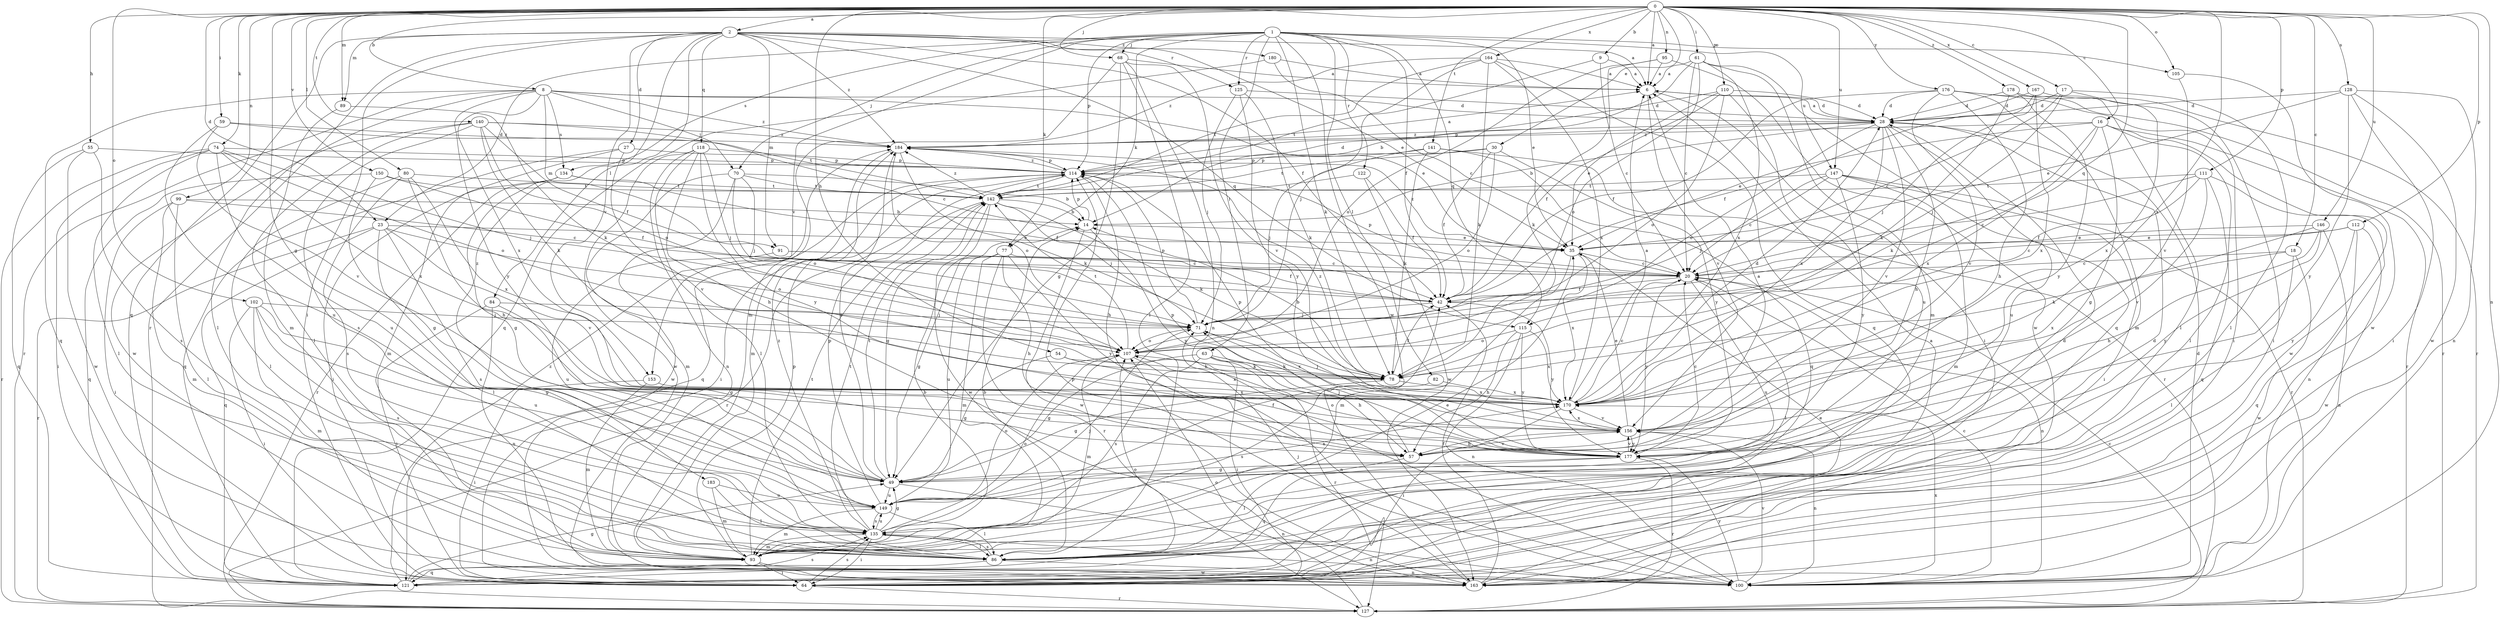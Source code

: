 strict digraph  {
0;
1;
2;
6;
8;
9;
14;
16;
17;
18;
20;
23;
27;
28;
30;
35;
42;
49;
54;
55;
57;
59;
61;
63;
64;
68;
70;
71;
74;
77;
78;
80;
82;
84;
86;
89;
91;
93;
95;
99;
100;
102;
105;
107;
110;
111;
112;
114;
115;
118;
121;
122;
125;
127;
128;
134;
135;
140;
141;
142;
146;
147;
149;
150;
153;
156;
163;
164;
167;
170;
176;
177;
178;
180;
183;
184;
0 -> 2  [label=a];
0 -> 6  [label=a];
0 -> 8  [label=b];
0 -> 9  [label=b];
0 -> 16  [label=c];
0 -> 17  [label=c];
0 -> 18  [label=c];
0 -> 23  [label=d];
0 -> 30  [label=e];
0 -> 49  [label=g];
0 -> 54  [label=h];
0 -> 55  [label=h];
0 -> 59  [label=i];
0 -> 61  [label=i];
0 -> 68  [label=j];
0 -> 74  [label=k];
0 -> 77  [label=k];
0 -> 80  [label=l];
0 -> 89  [label=m];
0 -> 95  [label=n];
0 -> 99  [label=n];
0 -> 100  [label=n];
0 -> 102  [label=o];
0 -> 105  [label=o];
0 -> 110  [label=p];
0 -> 111  [label=p];
0 -> 112  [label=p];
0 -> 115  [label=q];
0 -> 128  [label=s];
0 -> 140  [label=t];
0 -> 141  [label=t];
0 -> 146  [label=u];
0 -> 147  [label=u];
0 -> 150  [label=v];
0 -> 164  [label=x];
0 -> 167  [label=x];
0 -> 170  [label=x];
0 -> 176  [label=y];
0 -> 178  [label=z];
1 -> 23  [label=d];
1 -> 35  [label=e];
1 -> 42  [label=f];
1 -> 63  [label=i];
1 -> 68  [label=j];
1 -> 70  [label=j];
1 -> 77  [label=k];
1 -> 78  [label=k];
1 -> 82  [label=l];
1 -> 105  [label=o];
1 -> 114  [label=p];
1 -> 115  [label=q];
1 -> 122  [label=r];
1 -> 125  [label=r];
1 -> 134  [label=s];
1 -> 147  [label=u];
1 -> 153  [label=v];
1 -> 163  [label=w];
2 -> 6  [label=a];
2 -> 27  [label=d];
2 -> 35  [label=e];
2 -> 42  [label=f];
2 -> 64  [label=i];
2 -> 84  [label=l];
2 -> 89  [label=m];
2 -> 91  [label=m];
2 -> 115  [label=q];
2 -> 118  [label=q];
2 -> 121  [label=q];
2 -> 125  [label=r];
2 -> 127  [label=r];
2 -> 153  [label=v];
2 -> 180  [label=z];
2 -> 183  [label=z];
2 -> 184  [label=z];
6 -> 28  [label=d];
6 -> 64  [label=i];
6 -> 156  [label=v];
8 -> 28  [label=d];
8 -> 35  [label=e];
8 -> 70  [label=j];
8 -> 86  [label=l];
8 -> 91  [label=m];
8 -> 121  [label=q];
8 -> 127  [label=r];
8 -> 134  [label=s];
8 -> 170  [label=x];
8 -> 177  [label=y];
8 -> 184  [label=z];
9 -> 6  [label=a];
9 -> 20  [label=c];
9 -> 142  [label=t];
14 -> 35  [label=e];
14 -> 114  [label=p];
14 -> 163  [label=w];
14 -> 177  [label=y];
16 -> 35  [label=e];
16 -> 49  [label=g];
16 -> 78  [label=k];
16 -> 86  [label=l];
16 -> 127  [label=r];
16 -> 163  [label=w];
16 -> 170  [label=x];
16 -> 184  [label=z];
17 -> 20  [label=c];
17 -> 28  [label=d];
17 -> 71  [label=j];
17 -> 86  [label=l];
17 -> 170  [label=x];
18 -> 20  [label=c];
18 -> 86  [label=l];
18 -> 163  [label=w];
18 -> 170  [label=x];
20 -> 42  [label=f];
20 -> 86  [label=l];
20 -> 100  [label=n];
20 -> 114  [label=p];
20 -> 149  [label=u];
20 -> 177  [label=y];
23 -> 35  [label=e];
23 -> 86  [label=l];
23 -> 107  [label=o];
23 -> 121  [label=q];
23 -> 127  [label=r];
23 -> 135  [label=s];
23 -> 156  [label=v];
27 -> 93  [label=m];
27 -> 114  [label=p];
27 -> 121  [label=q];
27 -> 156  [label=v];
28 -> 6  [label=a];
28 -> 14  [label=b];
28 -> 57  [label=h];
28 -> 107  [label=o];
28 -> 149  [label=u];
28 -> 156  [label=v];
28 -> 170  [label=x];
28 -> 184  [label=z];
30 -> 42  [label=f];
30 -> 107  [label=o];
30 -> 114  [label=p];
30 -> 142  [label=t];
30 -> 177  [label=y];
35 -> 20  [label=c];
35 -> 93  [label=m];
35 -> 170  [label=x];
35 -> 184  [label=z];
42 -> 71  [label=j];
42 -> 177  [label=y];
49 -> 100  [label=n];
49 -> 142  [label=t];
49 -> 149  [label=u];
49 -> 170  [label=x];
49 -> 184  [label=z];
54 -> 49  [label=g];
54 -> 78  [label=k];
54 -> 170  [label=x];
55 -> 114  [label=p];
55 -> 121  [label=q];
55 -> 135  [label=s];
55 -> 163  [label=w];
57 -> 6  [label=a];
57 -> 71  [label=j];
57 -> 86  [label=l];
57 -> 156  [label=v];
59 -> 142  [label=t];
59 -> 149  [label=u];
59 -> 156  [label=v];
59 -> 184  [label=z];
61 -> 6  [label=a];
61 -> 14  [label=b];
61 -> 20  [label=c];
61 -> 93  [label=m];
61 -> 107  [label=o];
61 -> 121  [label=q];
61 -> 170  [label=x];
63 -> 49  [label=g];
63 -> 57  [label=h];
63 -> 64  [label=i];
63 -> 78  [label=k];
63 -> 127  [label=r];
63 -> 135  [label=s];
64 -> 127  [label=r];
64 -> 135  [label=s];
68 -> 6  [label=a];
68 -> 49  [label=g];
68 -> 86  [label=l];
68 -> 93  [label=m];
68 -> 100  [label=n];
68 -> 156  [label=v];
70 -> 14  [label=b];
70 -> 71  [label=j];
70 -> 93  [label=m];
70 -> 107  [label=o];
70 -> 142  [label=t];
70 -> 163  [label=w];
71 -> 107  [label=o];
71 -> 114  [label=p];
71 -> 170  [label=x];
74 -> 64  [label=i];
74 -> 71  [label=j];
74 -> 86  [label=l];
74 -> 107  [label=o];
74 -> 114  [label=p];
74 -> 127  [label=r];
74 -> 149  [label=u];
74 -> 170  [label=x];
77 -> 20  [label=c];
77 -> 49  [label=g];
77 -> 57  [label=h];
77 -> 93  [label=m];
77 -> 127  [label=r];
77 -> 149  [label=u];
77 -> 177  [label=y];
78 -> 14  [label=b];
78 -> 42  [label=f];
78 -> 49  [label=g];
78 -> 170  [label=x];
80 -> 57  [label=h];
80 -> 86  [label=l];
80 -> 135  [label=s];
80 -> 142  [label=t];
80 -> 170  [label=x];
82 -> 135  [label=s];
82 -> 170  [label=x];
84 -> 49  [label=g];
84 -> 64  [label=i];
84 -> 71  [label=j];
84 -> 100  [label=n];
86 -> 14  [label=b];
86 -> 28  [label=d];
86 -> 100  [label=n];
86 -> 121  [label=q];
86 -> 135  [label=s];
89 -> 78  [label=k];
89 -> 93  [label=m];
91 -> 20  [label=c];
91 -> 42  [label=f];
91 -> 149  [label=u];
93 -> 14  [label=b];
93 -> 28  [label=d];
93 -> 35  [label=e];
93 -> 64  [label=i];
93 -> 114  [label=p];
93 -> 142  [label=t];
93 -> 163  [label=w];
95 -> 6  [label=a];
95 -> 78  [label=k];
95 -> 107  [label=o];
95 -> 163  [label=w];
99 -> 14  [label=b];
99 -> 20  [label=c];
99 -> 64  [label=i];
99 -> 86  [label=l];
99 -> 93  [label=m];
100 -> 20  [label=c];
100 -> 28  [label=d];
100 -> 114  [label=p];
100 -> 156  [label=v];
100 -> 170  [label=x];
100 -> 177  [label=y];
102 -> 49  [label=g];
102 -> 64  [label=i];
102 -> 71  [label=j];
102 -> 93  [label=m];
102 -> 135  [label=s];
102 -> 149  [label=u];
105 -> 156  [label=v];
105 -> 163  [label=w];
107 -> 78  [label=k];
107 -> 93  [label=m];
107 -> 100  [label=n];
107 -> 142  [label=t];
110 -> 28  [label=d];
110 -> 35  [label=e];
110 -> 42  [label=f];
110 -> 107  [label=o];
110 -> 114  [label=p];
110 -> 149  [label=u];
111 -> 20  [label=c];
111 -> 42  [label=f];
111 -> 100  [label=n];
111 -> 121  [label=q];
111 -> 142  [label=t];
111 -> 156  [label=v];
112 -> 20  [label=c];
112 -> 35  [label=e];
112 -> 121  [label=q];
112 -> 163  [label=w];
112 -> 177  [label=y];
114 -> 28  [label=d];
114 -> 57  [label=h];
114 -> 64  [label=i];
114 -> 121  [label=q];
114 -> 142  [label=t];
114 -> 184  [label=z];
115 -> 57  [label=h];
115 -> 100  [label=n];
115 -> 107  [label=o];
115 -> 170  [label=x];
115 -> 177  [label=y];
118 -> 57  [label=h];
118 -> 71  [label=j];
118 -> 86  [label=l];
118 -> 100  [label=n];
118 -> 114  [label=p];
118 -> 163  [label=w];
118 -> 177  [label=y];
121 -> 6  [label=a];
121 -> 49  [label=g];
121 -> 107  [label=o];
121 -> 135  [label=s];
121 -> 184  [label=z];
122 -> 42  [label=f];
122 -> 142  [label=t];
122 -> 163  [label=w];
125 -> 28  [label=d];
125 -> 71  [label=j];
125 -> 78  [label=k];
125 -> 177  [label=y];
127 -> 20  [label=c];
127 -> 107  [label=o];
128 -> 28  [label=d];
128 -> 35  [label=e];
128 -> 64  [label=i];
128 -> 100  [label=n];
128 -> 163  [label=w];
128 -> 177  [label=y];
134 -> 42  [label=f];
134 -> 49  [label=g];
134 -> 64  [label=i];
134 -> 127  [label=r];
134 -> 142  [label=t];
135 -> 49  [label=g];
135 -> 64  [label=i];
135 -> 71  [label=j];
135 -> 86  [label=l];
135 -> 93  [label=m];
135 -> 100  [label=n];
135 -> 107  [label=o];
135 -> 142  [label=t];
135 -> 149  [label=u];
135 -> 184  [label=z];
140 -> 20  [label=c];
140 -> 42  [label=f];
140 -> 78  [label=k];
140 -> 86  [label=l];
140 -> 107  [label=o];
140 -> 135  [label=s];
140 -> 163  [label=w];
140 -> 184  [label=z];
141 -> 71  [label=j];
141 -> 78  [label=k];
141 -> 114  [label=p];
141 -> 121  [label=q];
141 -> 127  [label=r];
142 -> 14  [label=b];
142 -> 49  [label=g];
142 -> 71  [label=j];
142 -> 78  [label=k];
142 -> 127  [label=r];
142 -> 163  [label=w];
142 -> 184  [label=z];
146 -> 35  [label=e];
146 -> 57  [label=h];
146 -> 78  [label=k];
146 -> 100  [label=n];
146 -> 177  [label=y];
147 -> 20  [label=c];
147 -> 64  [label=i];
147 -> 71  [label=j];
147 -> 93  [label=m];
147 -> 127  [label=r];
147 -> 142  [label=t];
147 -> 177  [label=y];
149 -> 42  [label=f];
149 -> 86  [label=l];
149 -> 93  [label=m];
149 -> 107  [label=o];
149 -> 114  [label=p];
149 -> 135  [label=s];
150 -> 42  [label=f];
150 -> 49  [label=g];
150 -> 121  [label=q];
150 -> 142  [label=t];
153 -> 64  [label=i];
153 -> 93  [label=m];
153 -> 170  [label=x];
156 -> 35  [label=e];
156 -> 57  [label=h];
156 -> 100  [label=n];
156 -> 114  [label=p];
156 -> 170  [label=x];
156 -> 177  [label=y];
163 -> 35  [label=e];
163 -> 42  [label=f];
163 -> 71  [label=j];
164 -> 6  [label=a];
164 -> 71  [label=j];
164 -> 78  [label=k];
164 -> 121  [label=q];
164 -> 142  [label=t];
164 -> 170  [label=x];
164 -> 184  [label=z];
167 -> 28  [label=d];
167 -> 42  [label=f];
167 -> 71  [label=j];
167 -> 127  [label=r];
167 -> 170  [label=x];
170 -> 6  [label=a];
170 -> 20  [label=c];
170 -> 28  [label=d];
170 -> 64  [label=i];
170 -> 71  [label=j];
170 -> 156  [label=v];
170 -> 184  [label=z];
176 -> 28  [label=d];
176 -> 42  [label=f];
176 -> 57  [label=h];
176 -> 64  [label=i];
176 -> 93  [label=m];
176 -> 127  [label=r];
176 -> 156  [label=v];
177 -> 20  [label=c];
177 -> 49  [label=g];
177 -> 107  [label=o];
177 -> 114  [label=p];
177 -> 121  [label=q];
177 -> 127  [label=r];
177 -> 156  [label=v];
178 -> 28  [label=d];
178 -> 64  [label=i];
178 -> 78  [label=k];
178 -> 86  [label=l];
178 -> 177  [label=y];
180 -> 6  [label=a];
180 -> 20  [label=c];
180 -> 121  [label=q];
183 -> 86  [label=l];
183 -> 93  [label=m];
183 -> 149  [label=u];
184 -> 6  [label=a];
184 -> 78  [label=k];
184 -> 93  [label=m];
184 -> 107  [label=o];
184 -> 114  [label=p];
}
